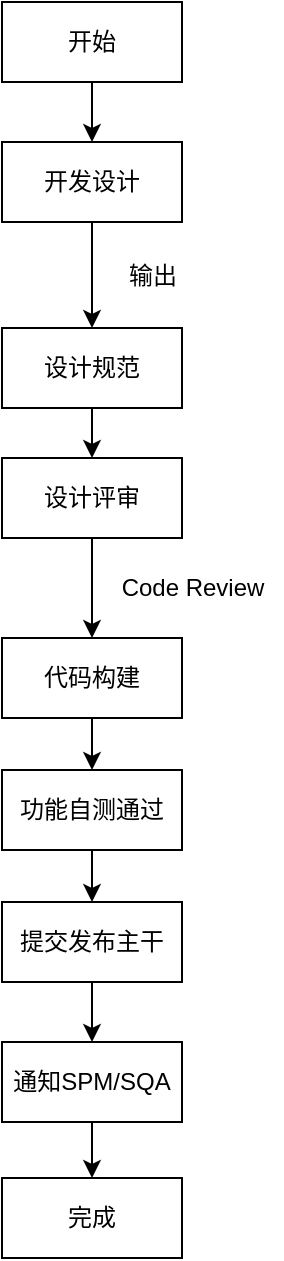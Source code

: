 <mxfile version="21.3.8" type="github">
  <diagram name="第 1 页" id="PrDo3qpW8w90MHWFKIVd">
    <mxGraphModel dx="1376" dy="735" grid="1" gridSize="10" guides="1" tooltips="1" connect="1" arrows="1" fold="1" page="1" pageScale="1" pageWidth="827" pageHeight="1169" math="0" shadow="0">
      <root>
        <mxCell id="0" />
        <mxCell id="1" parent="0" />
        <mxCell id="2ELuZJYcW1GH4kSR9hie-9" style="edgeStyle=orthogonalEdgeStyle;rounded=0;orthogonalLoop=1;jettySize=auto;html=1;exitX=0.5;exitY=1;exitDx=0;exitDy=0;entryX=0.5;entryY=0;entryDx=0;entryDy=0;" edge="1" parent="1" source="2ELuZJYcW1GH4kSR9hie-2" target="2ELuZJYcW1GH4kSR9hie-4">
          <mxGeometry relative="1" as="geometry" />
        </mxCell>
        <mxCell id="2ELuZJYcW1GH4kSR9hie-2" value="开始" style="rounded=0;whiteSpace=wrap;html=1;" vertex="1" parent="1">
          <mxGeometry x="190" y="170" width="90" height="40" as="geometry" />
        </mxCell>
        <mxCell id="2ELuZJYcW1GH4kSR9hie-10" style="edgeStyle=orthogonalEdgeStyle;rounded=0;orthogonalLoop=1;jettySize=auto;html=1;exitX=0.5;exitY=1;exitDx=0;exitDy=0;entryX=0.5;entryY=0;entryDx=0;entryDy=0;" edge="1" parent="1" source="2ELuZJYcW1GH4kSR9hie-4" target="2ELuZJYcW1GH4kSR9hie-5">
          <mxGeometry relative="1" as="geometry" />
        </mxCell>
        <mxCell id="2ELuZJYcW1GH4kSR9hie-4" value="开发设计" style="rounded=0;whiteSpace=wrap;html=1;" vertex="1" parent="1">
          <mxGeometry x="190" y="240" width="90" height="40" as="geometry" />
        </mxCell>
        <mxCell id="2ELuZJYcW1GH4kSR9hie-11" style="edgeStyle=orthogonalEdgeStyle;rounded=0;orthogonalLoop=1;jettySize=auto;html=1;entryX=0.5;entryY=0;entryDx=0;entryDy=0;" edge="1" parent="1" source="2ELuZJYcW1GH4kSR9hie-5" target="2ELuZJYcW1GH4kSR9hie-6">
          <mxGeometry relative="1" as="geometry" />
        </mxCell>
        <mxCell id="2ELuZJYcW1GH4kSR9hie-5" value="设计规范" style="rounded=0;whiteSpace=wrap;html=1;" vertex="1" parent="1">
          <mxGeometry x="190" y="333" width="90" height="40" as="geometry" />
        </mxCell>
        <mxCell id="2ELuZJYcW1GH4kSR9hie-12" style="edgeStyle=orthogonalEdgeStyle;rounded=0;orthogonalLoop=1;jettySize=auto;html=1;exitX=0.5;exitY=1;exitDx=0;exitDy=0;" edge="1" parent="1" source="2ELuZJYcW1GH4kSR9hie-6" target="2ELuZJYcW1GH4kSR9hie-7">
          <mxGeometry relative="1" as="geometry" />
        </mxCell>
        <mxCell id="2ELuZJYcW1GH4kSR9hie-6" value="设计评审" style="rounded=0;whiteSpace=wrap;html=1;" vertex="1" parent="1">
          <mxGeometry x="190" y="398" width="90" height="40" as="geometry" />
        </mxCell>
        <mxCell id="2ELuZJYcW1GH4kSR9hie-22" style="edgeStyle=orthogonalEdgeStyle;rounded=0;orthogonalLoop=1;jettySize=auto;html=1;exitX=0.5;exitY=1;exitDx=0;exitDy=0;entryX=0.5;entryY=0;entryDx=0;entryDy=0;" edge="1" parent="1" source="2ELuZJYcW1GH4kSR9hie-7" target="2ELuZJYcW1GH4kSR9hie-20">
          <mxGeometry relative="1" as="geometry" />
        </mxCell>
        <mxCell id="2ELuZJYcW1GH4kSR9hie-7" value="代码构建" style="rounded=0;whiteSpace=wrap;html=1;" vertex="1" parent="1">
          <mxGeometry x="190" y="488" width="90" height="40" as="geometry" />
        </mxCell>
        <mxCell id="2ELuZJYcW1GH4kSR9hie-13" value="输出" style="text;html=1;align=center;verticalAlign=middle;resizable=0;points=[];autosize=1;strokeColor=none;fillColor=none;" vertex="1" parent="1">
          <mxGeometry x="240" y="292" width="50" height="30" as="geometry" />
        </mxCell>
        <mxCell id="2ELuZJYcW1GH4kSR9hie-14" value="Code Review" style="text;html=1;align=center;verticalAlign=middle;resizable=0;points=[];autosize=1;strokeColor=none;fillColor=none;" vertex="1" parent="1">
          <mxGeometry x="240" y="448" width="90" height="30" as="geometry" />
        </mxCell>
        <mxCell id="2ELuZJYcW1GH4kSR9hie-25" style="edgeStyle=orthogonalEdgeStyle;rounded=0;orthogonalLoop=1;jettySize=auto;html=1;exitX=0.5;exitY=1;exitDx=0;exitDy=0;entryX=0.5;entryY=0;entryDx=0;entryDy=0;" edge="1" parent="1" source="2ELuZJYcW1GH4kSR9hie-20" target="2ELuZJYcW1GH4kSR9hie-23">
          <mxGeometry relative="1" as="geometry" />
        </mxCell>
        <mxCell id="2ELuZJYcW1GH4kSR9hie-20" value="功能自测通过" style="rounded=0;whiteSpace=wrap;html=1;" vertex="1" parent="1">
          <mxGeometry x="190" y="554" width="90" height="40" as="geometry" />
        </mxCell>
        <mxCell id="2ELuZJYcW1GH4kSR9hie-27" style="edgeStyle=orthogonalEdgeStyle;rounded=0;orthogonalLoop=1;jettySize=auto;html=1;exitX=0.5;exitY=1;exitDx=0;exitDy=0;entryX=0.5;entryY=0;entryDx=0;entryDy=0;" edge="1" parent="1" source="2ELuZJYcW1GH4kSR9hie-23" target="2ELuZJYcW1GH4kSR9hie-24">
          <mxGeometry relative="1" as="geometry" />
        </mxCell>
        <mxCell id="2ELuZJYcW1GH4kSR9hie-23" value="提交发布主干" style="rounded=0;whiteSpace=wrap;html=1;" vertex="1" parent="1">
          <mxGeometry x="190" y="620" width="90" height="40" as="geometry" />
        </mxCell>
        <mxCell id="2ELuZJYcW1GH4kSR9hie-30" style="edgeStyle=orthogonalEdgeStyle;rounded=0;orthogonalLoop=1;jettySize=auto;html=1;exitX=0.5;exitY=1;exitDx=0;exitDy=0;entryX=0.5;entryY=0;entryDx=0;entryDy=0;" edge="1" parent="1" source="2ELuZJYcW1GH4kSR9hie-24" target="2ELuZJYcW1GH4kSR9hie-29">
          <mxGeometry relative="1" as="geometry" />
        </mxCell>
        <mxCell id="2ELuZJYcW1GH4kSR9hie-24" value="通知SPM/SQA" style="rounded=0;whiteSpace=wrap;html=1;" vertex="1" parent="1">
          <mxGeometry x="190" y="690" width="90" height="40" as="geometry" />
        </mxCell>
        <mxCell id="2ELuZJYcW1GH4kSR9hie-28" style="edgeStyle=orthogonalEdgeStyle;rounded=0;orthogonalLoop=1;jettySize=auto;html=1;exitX=0.5;exitY=1;exitDx=0;exitDy=0;" edge="1" parent="1" source="2ELuZJYcW1GH4kSR9hie-24" target="2ELuZJYcW1GH4kSR9hie-24">
          <mxGeometry relative="1" as="geometry" />
        </mxCell>
        <mxCell id="2ELuZJYcW1GH4kSR9hie-29" value="完成" style="rounded=0;whiteSpace=wrap;html=1;" vertex="1" parent="1">
          <mxGeometry x="190" y="758" width="90" height="40" as="geometry" />
        </mxCell>
      </root>
    </mxGraphModel>
  </diagram>
</mxfile>
